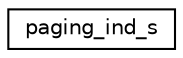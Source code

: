 digraph "Graphical Class Hierarchy"
{
 // LATEX_PDF_SIZE
  edge [fontname="Helvetica",fontsize="10",labelfontname="Helvetica",labelfontsize="10"];
  node [fontname="Helvetica",fontsize="10",shape=record];
  rankdir="LR";
  Node0 [label="paging_ind_s",height=0.2,width=0.4,color="black", fillcolor="white", style="filled",URL="$structpaging__ind__s.html",tooltip=" "];
}
